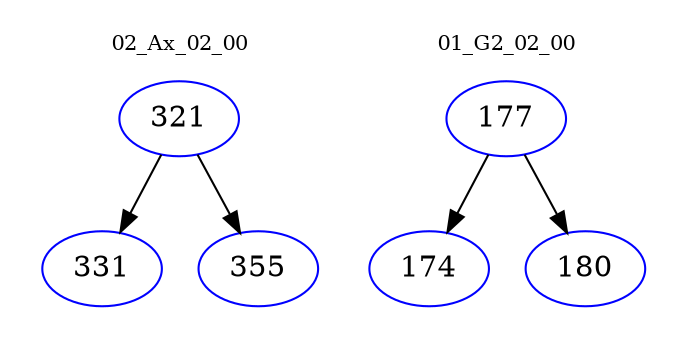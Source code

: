 digraph{
subgraph cluster_0 {
color = white
label = "02_Ax_02_00";
fontsize=10;
T0_321 [label="321", color="blue"]
T0_321 -> T0_331 [color="black"]
T0_331 [label="331", color="blue"]
T0_321 -> T0_355 [color="black"]
T0_355 [label="355", color="blue"]
}
subgraph cluster_1 {
color = white
label = "01_G2_02_00";
fontsize=10;
T1_177 [label="177", color="blue"]
T1_177 -> T1_174 [color="black"]
T1_174 [label="174", color="blue"]
T1_177 -> T1_180 [color="black"]
T1_180 [label="180", color="blue"]
}
}
